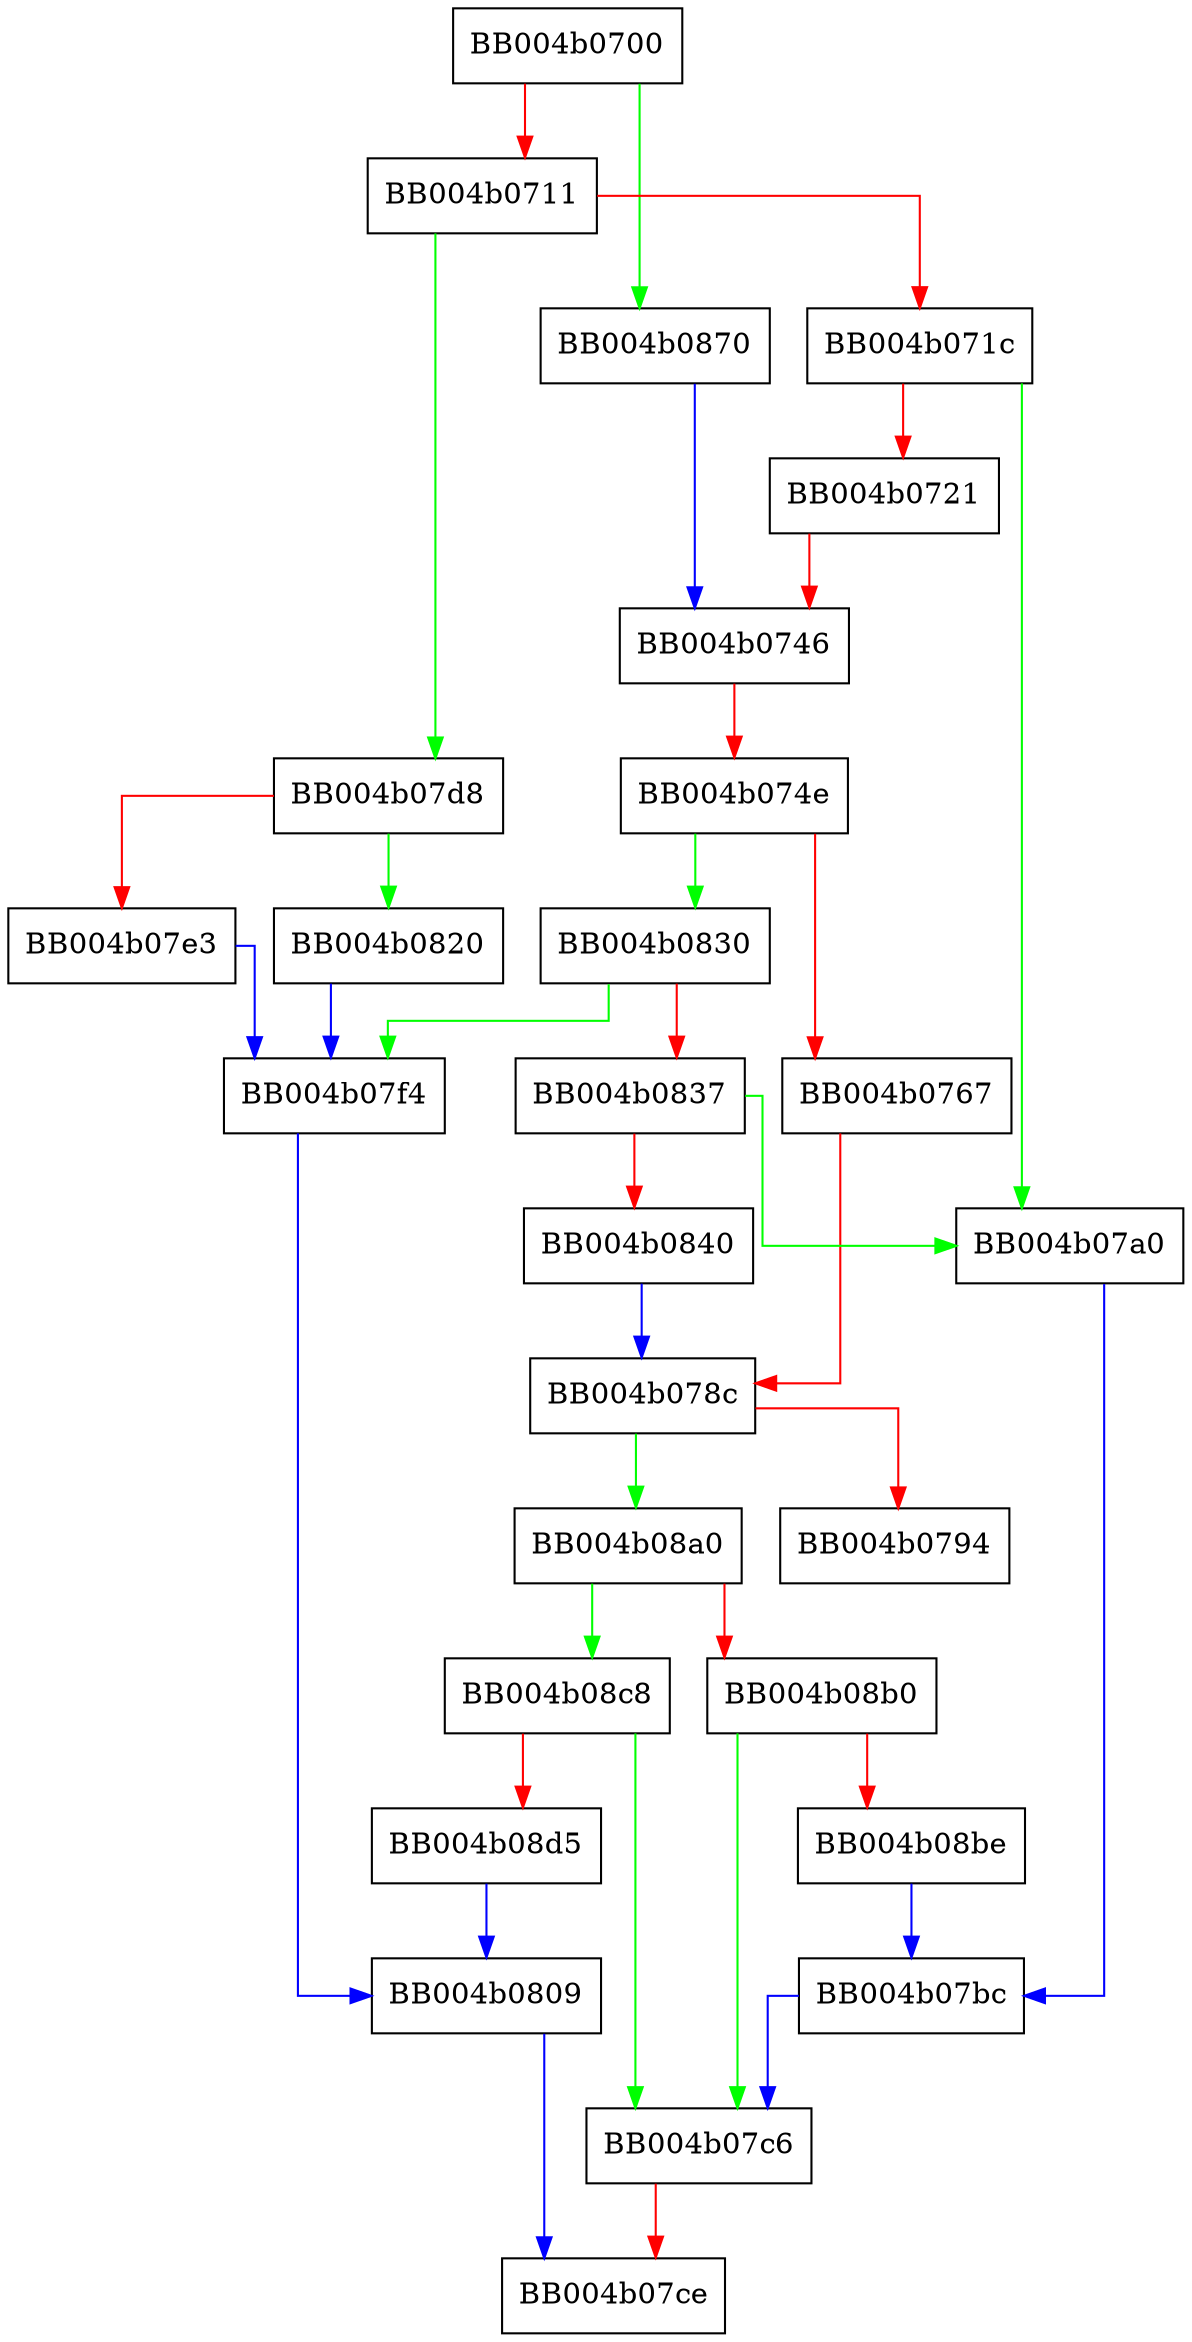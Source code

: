 digraph ossl_quic_connect {
  node [shape="box"];
  graph [splines=ortho];
  BB004b0700 -> BB004b0870 [color="green"];
  BB004b0700 -> BB004b0711 [color="red"];
  BB004b0711 -> BB004b07d8 [color="green"];
  BB004b0711 -> BB004b071c [color="red"];
  BB004b071c -> BB004b07a0 [color="green"];
  BB004b071c -> BB004b0721 [color="red"];
  BB004b0721 -> BB004b0746 [color="red"];
  BB004b0746 -> BB004b074e [color="red"];
  BB004b074e -> BB004b0830 [color="green"];
  BB004b074e -> BB004b0767 [color="red"];
  BB004b0767 -> BB004b078c [color="red"];
  BB004b078c -> BB004b08a0 [color="green"];
  BB004b078c -> BB004b0794 [color="red"];
  BB004b07a0 -> BB004b07bc [color="blue"];
  BB004b07bc -> BB004b07c6 [color="blue"];
  BB004b07c6 -> BB004b07ce [color="red"];
  BB004b07d8 -> BB004b0820 [color="green"];
  BB004b07d8 -> BB004b07e3 [color="red"];
  BB004b07e3 -> BB004b07f4 [color="blue"];
  BB004b07f4 -> BB004b0809 [color="blue"];
  BB004b0809 -> BB004b07ce [color="blue"];
  BB004b0820 -> BB004b07f4 [color="blue"];
  BB004b0830 -> BB004b07f4 [color="green"];
  BB004b0830 -> BB004b0837 [color="red"];
  BB004b0837 -> BB004b07a0 [color="green"];
  BB004b0837 -> BB004b0840 [color="red"];
  BB004b0840 -> BB004b078c [color="blue"];
  BB004b0870 -> BB004b0746 [color="blue"];
  BB004b08a0 -> BB004b08c8 [color="green"];
  BB004b08a0 -> BB004b08b0 [color="red"];
  BB004b08b0 -> BB004b07c6 [color="green"];
  BB004b08b0 -> BB004b08be [color="red"];
  BB004b08be -> BB004b07bc [color="blue"];
  BB004b08c8 -> BB004b07c6 [color="green"];
  BB004b08c8 -> BB004b08d5 [color="red"];
  BB004b08d5 -> BB004b0809 [color="blue"];
}